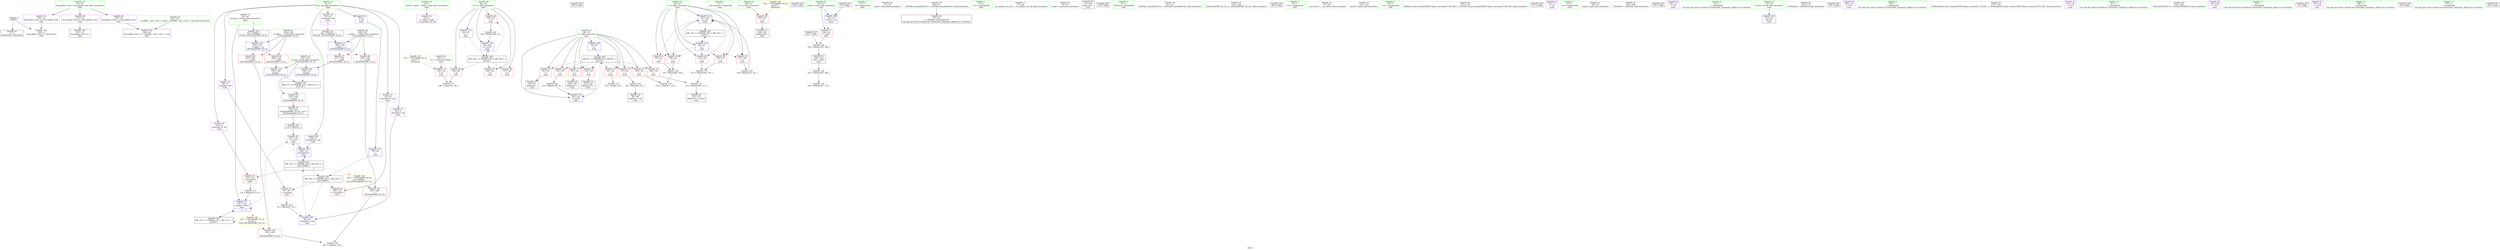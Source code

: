 digraph "SVFG" {
	label="SVFG";

	Node0x55b2a0bb1830 [shape=record,color=grey,label="{NodeID: 0\nNullPtr}"];
	Node0x55b2a0bb1830 -> Node0x55b2a0bc7b70[style=solid];
	Node0x55b2a0bb1830 -> Node0x55b2a0bc86c0[style=solid];
	Node0x55b2a0bc80b0 [shape=record,color=red,label="{NodeID: 97\n211\<--196\n\<--__a.addr\n_ZSt3minIiERKT_S2_S2_\n}"];
	Node0x55b2a0bc80b0 -> Node0x55b2a0bcdbc0[style=solid];
	Node0x55b2a0bc6080 [shape=record,color=green,label="{NodeID: 14\n4\<--6\n_ZStL8__ioinit\<--_ZStL8__ioinit_field_insensitive\nGlob }"];
	Node0x55b2a0bc6080 -> Node0x55b2a0bc94e0[style=solid];
	Node0x55b2a0bc8ca0 [shape=record,color=blue,label="{NodeID: 111\n62\<--116\nref.tmp\<--add13\nmain\n|{|<s3>5}}"];
	Node0x55b2a0bc8ca0 -> Node0x55b2a0bcb520[style=dashed];
	Node0x55b2a0bc8ca0 -> Node0x55b2a0bc8ca0[style=dashed];
	Node0x55b2a0bc8ca0 -> Node0x55b2a0bd83c0[style=dashed];
	Node0x55b2a0bc8ca0:s3 -> Node0x55b2a0bd97c0[style=dashed,color=red];
	Node0x55b2a0bc6d60 [shape=record,color=green,label="{NodeID: 28\n64\<--65\ntc\<--tc_field_insensitive\nmain\n}"];
	Node0x55b2a0bc6d60 -> Node0x55b2a0bcaf70[style=solid];
	Node0x55b2a0bc6d60 -> Node0x55b2a0bcb040[style=solid];
	Node0x55b2a0bc6d60 -> Node0x55b2a0bcb110[style=solid];
	Node0x55b2a0bc6d60 -> Node0x55b2a0bcb1e0[style=solid];
	Node0x55b2a0bc6d60 -> Node0x55b2a0bcd7b0[style=solid];
	Node0x55b2a0bc6d60 -> Node0x55b2a0bcd880[style=solid];
	Node0x55b2a0bc7a70 [shape=record,color=green,label="{NodeID: 42\n24\<--233\n_GLOBAL__sub_I_wifi_3_1.cpp\<--_GLOBAL__sub_I_wifi_3_1.cpp_field_insensitive\n}"];
	Node0x55b2a0bc7a70 -> Node0x55b2a0bc85c0[style=solid];
	Node0x55b2a0be50b0 [shape=record,color=black,label="{NodeID: 222\n150 = PHI()\n}"];
	Node0x55b2a0bc9680 [shape=record,color=purple,label="{NodeID: 56\n90\<--8\narrayidx\<--dp\nmain\n}"];
	Node0x55b2a0bc9680 -> Node0x55b2a0bcb380[style=solid];
	Node0x55b2a0bca240 [shape=record,color=purple,label="{NodeID: 70\n239\<--22\nllvm.global_ctors_2\<--llvm.global_ctors\nGlob }"];
	Node0x55b2a0bca240 -> Node0x55b2a0bc86c0[style=solid];
	Node0x55b2a0bd0600 [shape=record,color=grey,label="{NodeID: 167\n92 = Binary(91, 81, )\n}"];
	Node0x55b2a0bd0600 -> Node0x55b2a0bc8b00[style=solid];
	Node0x55b2a0bcadd0 [shape=record,color=red,label="{NodeID: 84\n110\<--60\n\<--x\nmain\n}"];
	Node0x55b2a0bcadd0 -> Node0x55b2a0bd0f00[style=solid];
	Node0x55b2a0bb1ac0 [shape=record,color=green,label="{NodeID: 1\n7\<--1\n__dso_handle\<--dummyObj\nGlob }"];
	Node0x55b2a0bd74c0 [shape=record,color=black,label="{NodeID: 181\nMR_18V_5 = PHI(MR_18V_6, MR_18V_4, )\npts\{100000 \}\n|{|<s4>5}}"];
	Node0x55b2a0bd74c0 -> Node0x55b2a0bcb450[style=dashed];
	Node0x55b2a0bd74c0 -> Node0x55b2a0bcb520[style=dashed];
	Node0x55b2a0bd74c0 -> Node0x55b2a0bc8d70[style=dashed];
	Node0x55b2a0bd74c0 -> Node0x55b2a0bd88c0[style=dashed];
	Node0x55b2a0bd74c0:s4 -> Node0x55b2a0bcb790[style=dashed,color=red];
	Node0x55b2a0bc8180 [shape=record,color=red,label="{NodeID: 98\n202\<--198\n\<--__b.addr\n_ZSt3minIiERKT_S2_S2_\n}"];
	Node0x55b2a0bc8180 -> Node0x55b2a0bc8320[style=solid];
	Node0x55b2a0bc6180 [shape=record,color=green,label="{NodeID: 15\n8\<--10\ndp\<--dp_field_insensitive\nGlob }"];
	Node0x55b2a0bc6180 -> Node0x55b2a0bc95b0[style=solid];
	Node0x55b2a0bc6180 -> Node0x55b2a0bc9680[style=solid];
	Node0x55b2a0bc6180 -> Node0x55b2a0bc9750[style=solid];
	Node0x55b2a0bc6180 -> Node0x55b2a0bc9820[style=solid];
	Node0x55b2a0bc6180 -> Node0x55b2a0bc98f0[style=solid];
	Node0x55b2a0bc6180 -> Node0x55b2a0bc99c0[style=solid];
	Node0x55b2a0bc6180 -> Node0x55b2a0bc9a90[style=solid];
	Node0x55b2a0bcba60 [shape=record,color=yellow,style=double,label="{NodeID: 195\n6V_1 = ENCHI(MR_6V_0)\npts\{57 \}\nFun[main]}"];
	Node0x55b2a0bcba60 -> Node0x55b2a0bca410[style=dashed];
	Node0x55b2a0bc8d70 [shape=record,color=blue,label="{NodeID: 112\n124\<--121\narrayidx16\<--\nmain\n}"];
	Node0x55b2a0bc8d70 -> Node0x55b2a0bd74c0[style=dashed];
	Node0x55b2a0bc6e30 [shape=record,color=green,label="{NodeID: 29\n66\<--67\nn\<--n_field_insensitive\nmain\n}"];
	Node0x55b2a0bc6e30 -> Node0x55b2a0bcb2b0[style=solid];
	Node0x55b2a0bc7b70 [shape=record,color=black,label="{NodeID: 43\n2\<--3\ndummyVal\<--dummyVal\n}"];
	Node0x55b2a0be51b0 [shape=record,color=black,label="{NodeID: 223\n154 = PHI()\n}"];
	Node0x55b2a0bc9750 [shape=record,color=purple,label="{NodeID: 57\n95\<--8\narrayidx3\<--dp\nmain\n}"];
	Node0x55b2a0bc9750 -> Node0x55b2a0bc8b00[style=solid];
	Node0x55b2a0bca340 [shape=record,color=red,label="{NodeID: 71\n164\<--54\n\<--startt\nmain\n}"];
	Node0x55b2a0bca340 -> Node0x55b2a0bd0180[style=solid];
	Node0x55b2a0bd0780 [shape=record,color=grey,label="{NodeID: 168\n101 = Binary(99, 100, )\n}"];
	Node0x55b2a0bd0780 -> Node0x55b2a0bd1380[style=solid];
	Node0x55b2a0bcaea0 [shape=record,color=red,label="{NodeID: 85\n127\<--60\n\<--x\nmain\n}"];
	Node0x55b2a0bcaea0 -> Node0x55b2a0bd0000[style=solid];
	Node0x55b2a0bc5130 [shape=record,color=green,label="{NodeID: 2\n11\<--1\n.str\<--dummyObj\nGlob }"];
	Node0x55b2a0bd79c0 [shape=record,color=black,label="{NodeID: 182\nMR_8V_3 = PHI(MR_8V_4, MR_8V_2, )\npts\{59 \}\n}"];
	Node0x55b2a0bd79c0 -> Node0x55b2a0bca4e0[style=dashed];
	Node0x55b2a0bd79c0 -> Node0x55b2a0bca5b0[style=dashed];
	Node0x55b2a0bd79c0 -> Node0x55b2a0bca680[style=dashed];
	Node0x55b2a0bd79c0 -> Node0x55b2a0bca750[style=dashed];
	Node0x55b2a0bd79c0 -> Node0x55b2a0bca820[style=dashed];
	Node0x55b2a0bd79c0 -> Node0x55b2a0bca8f0[style=dashed];
	Node0x55b2a0bd79c0 -> Node0x55b2a0bca9c0[style=dashed];
	Node0x55b2a0bd79c0 -> Node0x55b2a0bcaa90[style=dashed];
	Node0x55b2a0bd79c0 -> Node0x55b2a0bc8f10[style=dashed];
	Node0x55b2a0bc8250 [shape=record,color=red,label="{NodeID: 99\n208\<--198\n\<--__b.addr\n_ZSt3minIiERKT_S2_S2_\n}"];
	Node0x55b2a0bc8250 -> Node0x55b2a0bcdaf0[style=solid];
	Node0x55b2a0bc6280 [shape=record,color=green,label="{NodeID: 16\n22\<--26\nllvm.global_ctors\<--llvm.global_ctors_field_insensitive\nGlob }"];
	Node0x55b2a0bc6280 -> Node0x55b2a0bca040[style=solid];
	Node0x55b2a0bc6280 -> Node0x55b2a0bca140[style=solid];
	Node0x55b2a0bc6280 -> Node0x55b2a0bca240[style=solid];
	Node0x55b2a0bc8e40 [shape=record,color=blue,label="{NodeID: 113\n60\<--128\nx\<--inc\nmain\n}"];
	Node0x55b2a0bc8e40 -> Node0x55b2a0bcab60[style=dashed];
	Node0x55b2a0bc8e40 -> Node0x55b2a0bcac30[style=dashed];
	Node0x55b2a0bc8e40 -> Node0x55b2a0bcad00[style=dashed];
	Node0x55b2a0bc8e40 -> Node0x55b2a0bcadd0[style=dashed];
	Node0x55b2a0bc8e40 -> Node0x55b2a0bcaea0[style=dashed];
	Node0x55b2a0bc8e40 -> Node0x55b2a0bc8e40[style=dashed];
	Node0x55b2a0bc8e40 -> Node0x55b2a0bd7ec0[style=dashed];
	Node0x55b2a0bc6f00 [shape=record,color=green,label="{NodeID: 30\n71\<--72\nclock\<--clock_field_insensitive\n}"];
	Node0x55b2a0bc7c70 [shape=record,color=black,label="{NodeID: 44\n35\<--36\n\<--_ZNSt8ios_base4InitD1Ev\nCan only get source location for instruction, argument, global var or function.}"];
	Node0x55b2a0be5310 [shape=record,color=black,label="{NodeID: 224\n118 = PHI(191, )\n}"];
	Node0x55b2a0be5310 -> Node0x55b2a0bcb520[style=solid];
	Node0x55b2a0bc9820 [shape=record,color=purple,label="{NodeID: 58\n107\<--8\narrayidx8\<--dp\nmain\n|{<s0>5}}"];
	Node0x55b2a0bc9820:s0 -> Node0x55b2a0be59e0[style=solid,color=red];
	Node0x55b2a0bca410 [shape=record,color=red,label="{NodeID: 72\n139\<--56\n\<--tt\nmain\n}"];
	Node0x55b2a0bca410 -> Node0x55b2a0bd1200[style=solid];
	Node0x55b2a0bd0900 [shape=record,color=grey,label="{NodeID: 169\n167 = Binary(166, 168, )\n}"];
	Node0x55b2a0bd0900 -> Node0x55b2a0bd0a80[style=solid];
	Node0x55b2a0bcaf70 [shape=record,color=red,label="{NodeID: 86\n138\<--64\n\<--tc\nmain\n}"];
	Node0x55b2a0bcaf70 -> Node0x55b2a0bd1200[style=solid];
	Node0x55b2a0bc51c0 [shape=record,color=green,label="{NodeID: 3\n13\<--1\n.str.1\<--dummyObj\nGlob }"];
	Node0x55b2a0bd7ec0 [shape=record,color=black,label="{NodeID: 183\nMR_10V_2 = PHI(MR_10V_4, MR_10V_1, )\npts\{61 \}\n}"];
	Node0x55b2a0bd7ec0 -> Node0x55b2a0bc8bd0[style=dashed];
	Node0x55b2a0bc8320 [shape=record,color=red,label="{NodeID: 100\n203\<--202\n\<--\n_ZSt3minIiERKT_S2_S2_\n}"];
	Node0x55b2a0bc8320 -> Node0x55b2a0bd1680[style=solid];
	Node0x55b2a0bc6380 [shape=record,color=green,label="{NodeID: 17\n27\<--28\n__cxx_global_var_init\<--__cxx_global_var_init_field_insensitive\n}"];
	Node0x55b2a0bc8f10 [shape=record,color=blue,label="{NodeID: 114\n58\<--133\ni\<--inc18\nmain\n}"];
	Node0x55b2a0bc8f10 -> Node0x55b2a0bd79c0[style=dashed];
	Node0x55b2a0bc7000 [shape=record,color=green,label="{NodeID: 31\n76\<--77\nscanf\<--scanf_field_insensitive\n}"];
	Node0x55b2a0bc7d70 [shape=record,color=black,label="{NodeID: 45\n51\<--69\nmain_ret\<--\nmain\n}"];
	Node0x55b2a0be54a0 [shape=record,color=black,label="{NodeID: 225\n158 = PHI()\n}"];
	Node0x55b2a0bc98f0 [shape=record,color=purple,label="{NodeID: 59\n114\<--8\narrayidx12\<--dp\nmain\n}"];
	Node0x55b2a0bc98f0 -> Node0x55b2a0bcb450[style=solid];
	Node0x55b2a0bca4e0 [shape=record,color=red,label="{NodeID: 73\n83\<--58\n\<--i\nmain\n}"];
	Node0x55b2a0bca4e0 -> Node0x55b2a0bd1500[style=solid];
	Node0x55b2a0bd0a80 [shape=record,color=grey,label="{NodeID: 170\n169 = Binary(167, 170, )\n}"];
	Node0x55b2a0bcb040 [shape=record,color=red,label="{NodeID: 87\n144\<--64\n\<--tc\nmain\n}"];
	Node0x55b2a0bc5250 [shape=record,color=green,label="{NodeID: 4\n15\<--1\n_ZSt4cerr\<--dummyObj\nGlob }"];
	Node0x55b2a0bd83c0 [shape=record,color=black,label="{NodeID: 184\nMR_12V_2 = PHI(MR_12V_3, MR_12V_1, )\npts\{63 \}\n}"];
	Node0x55b2a0bd83c0 -> Node0x55b2a0bc8ca0[style=dashed];
	Node0x55b2a0bd83c0 -> Node0x55b2a0bd83c0[style=dashed];
	Node0x55b2a0bc83f0 [shape=record,color=red,label="{NodeID: 101\n205\<--204\n\<--\n_ZSt3minIiERKT_S2_S2_\n}"];
	Node0x55b2a0bc83f0 -> Node0x55b2a0bd1680[style=solid];
	Node0x55b2a0bc6480 [shape=record,color=green,label="{NodeID: 18\n31\<--32\n_ZNSt8ios_base4InitC1Ev\<--_ZNSt8ios_base4InitC1Ev_field_insensitive\n}"];
	Node0x55b2a0bcd7b0 [shape=record,color=blue,label="{NodeID: 115\n64\<--81\ntc\<--\nmain\n}"];
	Node0x55b2a0bcd7b0 -> Node0x55b2a0bd8dc0[style=dashed];
	Node0x55b2a0bc7100 [shape=record,color=green,label="{NodeID: 32\n119\<--120\n_ZSt3minIiERKT_S2_S2_\<--_ZSt3minIiERKT_S2_S2__field_insensitive\n}"];
	Node0x55b2a0bc7e40 [shape=record,color=black,label="{NodeID: 46\n89\<--88\nidxprom\<--sub\nmain\n}"];
	Node0x55b2a0be5570 [shape=record,color=black,label="{NodeID: 226\n162 = PHI()\n}"];
	Node0x55b2a0bc99c0 [shape=record,color=purple,label="{NodeID: 60\n124\<--8\narrayidx16\<--dp\nmain\n}"];
	Node0x55b2a0bc99c0 -> Node0x55b2a0bc8d70[style=solid];
	Node0x55b2a0bca5b0 [shape=record,color=red,label="{NodeID: 74\n87\<--58\n\<--i\nmain\n}"];
	Node0x55b2a0bca5b0 -> Node0x55b2a0bd0d80[style=solid];
	Node0x55b2a0bd0c00 [shape=record,color=grey,label="{NodeID: 171\n116 = Binary(115, 81, )\n}"];
	Node0x55b2a0bd0c00 -> Node0x55b2a0bc8ca0[style=solid];
	Node0x55b2a0bcb110 [shape=record,color=red,label="{NodeID: 88\n157\<--64\n\<--tc\nmain\n}"];
	Node0x55b2a0bc52e0 [shape=record,color=green,label="{NodeID: 5\n16\<--1\n.str.2\<--dummyObj\nGlob }"];
	Node0x55b2a0bd88c0 [shape=record,color=black,label="{NodeID: 185\nMR_18V_3 = PHI(MR_18V_5, MR_18V_2, )\npts\{100000 \}\n}"];
	Node0x55b2a0bd88c0 -> Node0x55b2a0bcb380[style=dashed];
	Node0x55b2a0bd88c0 -> Node0x55b2a0bcb5f0[style=dashed];
	Node0x55b2a0bd88c0 -> Node0x55b2a0bc8b00[style=dashed];
	Node0x55b2a0bc84c0 [shape=record,color=blue,label="{NodeID: 102\n237\<--23\nllvm.global_ctors_0\<--\nGlob }"];
	Node0x55b2a0bc6580 [shape=record,color=green,label="{NodeID: 19\n37\<--38\n__cxa_atexit\<--__cxa_atexit_field_insensitive\n}"];
	Node0x55b2a0bcd880 [shape=record,color=blue,label="{NodeID: 116\n64\<--183\ntc\<--inc37\nmain\n}"];
	Node0x55b2a0bcd880 -> Node0x55b2a0bd8dc0[style=dashed];
	Node0x55b2a0bc7200 [shape=record,color=green,label="{NodeID: 33\n151\<--152\nprintf\<--printf_field_insensitive\n}"];
	Node0x55b2a0bc7f10 [shape=record,color=black,label="{NodeID: 47\n94\<--93\nidxprom2\<--\nmain\n}"];
	Node0x55b2a0be5640 [shape=record,color=black,label="{NodeID: 227\n163 = PHI()\n}"];
	Node0x55b2a0be5640 -> Node0x55b2a0bd0180[style=solid];
	Node0x55b2a0bc9a90 [shape=record,color=purple,label="{NodeID: 61\n147\<--8\narrayidx25\<--dp\nmain\n}"];
	Node0x55b2a0bc9a90 -> Node0x55b2a0bcb5f0[style=solid];
	Node0x55b2a0bca680 [shape=record,color=red,label="{NodeID: 75\n93\<--58\n\<--i\nmain\n}"];
	Node0x55b2a0bca680 -> Node0x55b2a0bc7f10[style=solid];
	Node0x55b2a0bd0d80 [shape=record,color=grey,label="{NodeID: 172\n88 = Binary(87, 81, )\n}"];
	Node0x55b2a0bd0d80 -> Node0x55b2a0bc7e40[style=solid];
	Node0x55b2a0bcb1e0 [shape=record,color=red,label="{NodeID: 89\n182\<--64\n\<--tc\nmain\n}"];
	Node0x55b2a0bcb1e0 -> Node0x55b2a0bd0300[style=solid];
	Node0x55b2a0bc5b20 [shape=record,color=green,label="{NodeID: 6\n18\<--1\n.str.3\<--dummyObj\nGlob }"];
	Node0x55b2a0bd8dc0 [shape=record,color=black,label="{NodeID: 186\nMR_14V_3 = PHI(MR_14V_4, MR_14V_2, )\npts\{65 \}\n}"];
	Node0x55b2a0bd8dc0 -> Node0x55b2a0bcaf70[style=dashed];
	Node0x55b2a0bd8dc0 -> Node0x55b2a0bcb040[style=dashed];
	Node0x55b2a0bd8dc0 -> Node0x55b2a0bcb110[style=dashed];
	Node0x55b2a0bd8dc0 -> Node0x55b2a0bcb1e0[style=dashed];
	Node0x55b2a0bd8dc0 -> Node0x55b2a0bcd880[style=dashed];
	Node0x55b2a0bc85c0 [shape=record,color=blue,label="{NodeID: 103\n238\<--24\nllvm.global_ctors_1\<--_GLOBAL__sub_I_wifi_3_1.cpp\nGlob }"];
	Node0x55b2a0bc6680 [shape=record,color=green,label="{NodeID: 20\n36\<--42\n_ZNSt8ios_base4InitD1Ev\<--_ZNSt8ios_base4InitD1Ev_field_insensitive\n}"];
	Node0x55b2a0bc6680 -> Node0x55b2a0bc7c70[style=solid];
	Node0x55b2a0bcbec0 [shape=record,color=yellow,style=double,label="{NodeID: 200\n16V_1 = ENCHI(MR_16V_0)\npts\{67 \}\nFun[main]}"];
	Node0x55b2a0bcbec0 -> Node0x55b2a0bcb2b0[style=dashed];
	Node0x55b2a0bcd950 [shape=record,color=blue,label="{NodeID: 117\n196\<--192\n__a.addr\<--__a\n_ZSt3minIiERKT_S2_S2_\n}"];
	Node0x55b2a0bcd950 -> Node0x55b2a0bc7fe0[style=dashed];
	Node0x55b2a0bcd950 -> Node0x55b2a0bc80b0[style=dashed];
	Node0x55b2a0bc7300 [shape=record,color=green,label="{NodeID: 34\n155\<--156\n_ZStlsISt11char_traitsIcEERSt13basic_ostreamIcT_ES5_PKc\<--_ZStlsISt11char_traitsIcEERSt13basic_ostreamIcT_ES5_PKc_field_insensitive\n}"];
	Node0x55b2a0bc9000 [shape=record,color=black,label="{NodeID: 48\n106\<--105\nidxprom7\<--\nmain\n}"];
	Node0x55b2a0be5710 [shape=record,color=black,label="{NodeID: 228\n171 = PHI()\n}"];
	Node0x55b2a0bc9b60 [shape=record,color=purple,label="{NodeID: 62\n74\<--11\n\<--.str\nmain\n}"];
	Node0x55b2a0bca750 [shape=record,color=red,label="{NodeID: 76\n102\<--58\n\<--i\nmain\n}"];
	Node0x55b2a0bca750 -> Node0x55b2a0bd1380[style=solid];
	Node0x55b2a0bd0f00 [shape=record,color=grey,label="{NodeID: 173\n111 = Binary(109, 110, )\n}"];
	Node0x55b2a0bd0f00 -> Node0x55b2a0bd1080[style=solid];
	Node0x55b2a0bcb2b0 [shape=record,color=red,label="{NodeID: 90\n145\<--66\n\<--n\nmain\n}"];
	Node0x55b2a0bcb2b0 -> Node0x55b2a0bc9270[style=solid];
	Node0x55b2a0bc5bb0 [shape=record,color=green,label="{NodeID: 7\n20\<--1\n.str.4\<--dummyObj\nGlob }"];
	Node0x55b2a0bd92c0 [shape=record,color=black,label="{NodeID: 187\nMR_21V_3 = PHI(MR_21V_4, MR_21V_2, )\npts\{195 \}\n}"];
	Node0x55b2a0bd92c0 -> Node0x55b2a0bcb6c0[style=dashed];
	Node0x55b2a0bc86c0 [shape=record,color=blue, style = dotted,label="{NodeID: 104\n239\<--3\nllvm.global_ctors_2\<--dummyVal\nGlob }"];
	Node0x55b2a0bc6780 [shape=record,color=green,label="{NodeID: 21\n49\<--50\nmain\<--main_field_insensitive\n}"];
	Node0x55b2a0bcda20 [shape=record,color=blue,label="{NodeID: 118\n198\<--193\n__b.addr\<--__b\n_ZSt3minIiERKT_S2_S2_\n}"];
	Node0x55b2a0bcda20 -> Node0x55b2a0bc8180[style=dashed];
	Node0x55b2a0bcda20 -> Node0x55b2a0bc8250[style=dashed];
	Node0x55b2a0bc7400 [shape=record,color=green,label="{NodeID: 35\n159\<--160\n_ZNSolsEi\<--_ZNSolsEi_field_insensitive\n}"];
	Node0x55b2a0bc90d0 [shape=record,color=black,label="{NodeID: 49\n113\<--112\nidxprom11\<--sub10\nmain\n}"];
	Node0x55b2a0be5810 [shape=record,color=black,label="{NodeID: 229\n175 = PHI()\n}"];
	Node0x55b2a0bc9c30 [shape=record,color=purple,label="{NodeID: 63\n142\<--11\n\<--.str\nmain\n}"];
	Node0x55b2a0bca820 [shape=record,color=red,label="{NodeID: 77\n105\<--58\n\<--i\nmain\n}"];
	Node0x55b2a0bca820 -> Node0x55b2a0bc9000[style=solid];
	Node0x55b2a0bd1080 [shape=record,color=grey,label="{NodeID: 174\n112 = Binary(108, 111, )\n}"];
	Node0x55b2a0bd1080 -> Node0x55b2a0bc90d0[style=solid];
	Node0x55b2a0bcb380 [shape=record,color=red,label="{NodeID: 91\n91\<--90\n\<--arrayidx\nmain\n}"];
	Node0x55b2a0bcb380 -> Node0x55b2a0bd0600[style=solid];
	Node0x55b2a0bc5c40 [shape=record,color=green,label="{NodeID: 8\n23\<--1\n\<--dummyObj\nCan only get source location for instruction, argument, global var or function.}"];
	Node0x55b2a0bd97c0 [shape=record,color=yellow,style=double,label="{NodeID: 188\n12V_1 = ENCHI(MR_12V_0)\npts\{63 \}\nFun[_ZSt3minIiERKT_S2_S2_]}"];
	Node0x55b2a0bd97c0 -> Node0x55b2a0bc8320[style=dashed];
	Node0x55b2a0bc87c0 [shape=record,color=blue,label="{NodeID: 105\n52\<--69\nretval\<--\nmain\n}"];
	Node0x55b2a0bc6880 [shape=record,color=green,label="{NodeID: 22\n52\<--53\nretval\<--retval_field_insensitive\nmain\n}"];
	Node0x55b2a0bc6880 -> Node0x55b2a0bc87c0[style=solid];
	Node0x55b2a0bcdaf0 [shape=record,color=blue,label="{NodeID: 119\n194\<--208\nretval\<--\n_ZSt3minIiERKT_S2_S2_\n}"];
	Node0x55b2a0bcdaf0 -> Node0x55b2a0bd92c0[style=dashed];
	Node0x55b2a0bc7500 [shape=record,color=green,label="{NodeID: 36\n172\<--173\n_ZNSolsEd\<--_ZNSolsEd_field_insensitive\n}"];
	Node0x55b2a0bc91a0 [shape=record,color=black,label="{NodeID: 50\n123\<--122\nidxprom15\<--\nmain\n}"];
	Node0x55b2a0be5910 [shape=record,color=black,label="{NodeID: 230\n176 = PHI()\n}"];
	Node0x55b2a0bc9d00 [shape=record,color=purple,label="{NodeID: 64\n149\<--13\n\<--.str.1\nmain\n}"];
	Node0x55b2a0bca8f0 [shape=record,color=red,label="{NodeID: 78\n108\<--58\n\<--i\nmain\n}"];
	Node0x55b2a0bca8f0 -> Node0x55b2a0bd1080[style=solid];
	Node0x55b2a0bd1200 [shape=record,color=grey,label="{NodeID: 175\n140 = cmp(138, 139, )\n}"];
	Node0x55b2a0bcb450 [shape=record,color=red,label="{NodeID: 92\n115\<--114\n\<--arrayidx12\nmain\n}"];
	Node0x55b2a0bcb450 -> Node0x55b2a0bd0c00[style=solid];
	Node0x55b2a0bc5cd0 [shape=record,color=green,label="{NodeID: 9\n69\<--1\n\<--dummyObj\nCan only get source location for instruction, argument, global var or function.}"];
	Node0x55b2a0bc8890 [shape=record,color=blue,label="{NodeID: 106\n54\<--70\nstartt\<--call\nmain\n}"];
	Node0x55b2a0bc8890 -> Node0x55b2a0bca340[style=dashed];
	Node0x55b2a0bc6950 [shape=record,color=green,label="{NodeID: 23\n54\<--55\nstartt\<--startt_field_insensitive\nmain\n}"];
	Node0x55b2a0bc6950 -> Node0x55b2a0bca340[style=solid];
	Node0x55b2a0bc6950 -> Node0x55b2a0bc8890[style=solid];
	Node0x55b2a0bcdbc0 [shape=record,color=blue,label="{NodeID: 120\n194\<--211\nretval\<--\n_ZSt3minIiERKT_S2_S2_\n}"];
	Node0x55b2a0bcdbc0 -> Node0x55b2a0bd92c0[style=dashed];
	Node0x55b2a0bc7600 [shape=record,color=green,label="{NodeID: 37\n177\<--178\n_ZSt4endlIcSt11char_traitsIcEERSt13basic_ostreamIT_T0_ES6_\<--_ZSt4endlIcSt11char_traitsIcEERSt13basic_ostreamIT_T0_ES6__field_insensitive\n}"];
	Node0x55b2a0bc9270 [shape=record,color=black,label="{NodeID: 51\n146\<--145\nidxprom24\<--\nmain\n}"];
	Node0x55b2a0be59e0 [shape=record,color=black,label="{NodeID: 231\n192 = PHI(107, )\n0th arg _ZSt3minIiERKT_S2_S2_ }"];
	Node0x55b2a0be59e0 -> Node0x55b2a0bcd950[style=solid];
	Node0x55b2a0bc9dd0 [shape=record,color=purple,label="{NodeID: 65\n153\<--16\n\<--.str.2\nmain\n}"];
	Node0x55b2a0bca9c0 [shape=record,color=red,label="{NodeID: 79\n122\<--58\n\<--i\nmain\n}"];
	Node0x55b2a0bca9c0 -> Node0x55b2a0bc91a0[style=solid];
	Node0x55b2a0bd1380 [shape=record,color=grey,label="{NodeID: 176\n103 = cmp(101, 102, )\n}"];
	Node0x55b2a0bcb520 [shape=record,color=red,label="{NodeID: 93\n121\<--118\n\<--call14\nmain\n}"];
	Node0x55b2a0bcb520 -> Node0x55b2a0bc8d70[style=solid];
	Node0x55b2a0bc5d60 [shape=record,color=green,label="{NodeID: 10\n81\<--1\n\<--dummyObj\nCan only get source location for instruction, argument, global var or function.}"];
	Node0x55b2a0bc8960 [shape=record,color=blue,label="{NodeID: 107\n78\<--69\n\<--\nmain\n}"];
	Node0x55b2a0bc8960 -> Node0x55b2a0bd88c0[style=dashed];
	Node0x55b2a0bc6a20 [shape=record,color=green,label="{NodeID: 24\n56\<--57\ntt\<--tt_field_insensitive\nmain\n}"];
	Node0x55b2a0bc6a20 -> Node0x55b2a0bca410[style=solid];
	Node0x55b2a0bc7700 [shape=record,color=green,label="{NodeID: 38\n179\<--180\n_ZNSolsEPFRSoS_E\<--_ZNSolsEPFRSoS_E_field_insensitive\n}"];
	Node0x55b2a099d020 [shape=record,color=black,label="{NodeID: 218\n70 = PHI()\n}"];
	Node0x55b2a099d020 -> Node0x55b2a0bc8890[style=solid];
	Node0x55b2a0bc9340 [shape=record,color=black,label="{NodeID: 52\n166\<--165\nconv\<--sub31\nmain\n}"];
	Node0x55b2a0bc9340 -> Node0x55b2a0bd0900[style=solid];
	Node0x55b2a0be5ba0 [shape=record,color=black,label="{NodeID: 232\n193 = PHI(62, )\n1st arg _ZSt3minIiERKT_S2_S2_ }"];
	Node0x55b2a0be5ba0 -> Node0x55b2a0bcda20[style=solid];
	Node0x55b2a0bc9ea0 [shape=record,color=purple,label="{NodeID: 66\n161\<--18\n\<--.str.3\nmain\n}"];
	Node0x55b2a0bd0000 [shape=record,color=grey,label="{NodeID: 163\n128 = Binary(127, 81, )\n}"];
	Node0x55b2a0bd0000 -> Node0x55b2a0bc8e40[style=solid];
	Node0x55b2a0bcaa90 [shape=record,color=red,label="{NodeID: 80\n132\<--58\n\<--i\nmain\n}"];
	Node0x55b2a0bcaa90 -> Node0x55b2a0bd0480[style=solid];
	Node0x55b2a0bd1500 [shape=record,color=grey,label="{NodeID: 177\n84 = cmp(83, 85, )\n}"];
	Node0x55b2a0bcb5f0 [shape=record,color=red,label="{NodeID: 94\n148\<--147\n\<--arrayidx25\nmain\n}"];
	Node0x55b2a0bc5df0 [shape=record,color=green,label="{NodeID: 11\n85\<--1\n\<--dummyObj\nCan only get source location for instruction, argument, global var or function.}"];
	Node0x55b2a0bc8a30 [shape=record,color=blue,label="{NodeID: 108\n58\<--81\ni\<--\nmain\n}"];
	Node0x55b2a0bc8a30 -> Node0x55b2a0bd79c0[style=dashed];
	Node0x55b2a0bc6af0 [shape=record,color=green,label="{NodeID: 25\n58\<--59\ni\<--i_field_insensitive\nmain\n}"];
	Node0x55b2a0bc6af0 -> Node0x55b2a0bca4e0[style=solid];
	Node0x55b2a0bc6af0 -> Node0x55b2a0bca5b0[style=solid];
	Node0x55b2a0bc6af0 -> Node0x55b2a0bca680[style=solid];
	Node0x55b2a0bc6af0 -> Node0x55b2a0bca750[style=solid];
	Node0x55b2a0bc6af0 -> Node0x55b2a0bca820[style=solid];
	Node0x55b2a0bc6af0 -> Node0x55b2a0bca8f0[style=solid];
	Node0x55b2a0bc6af0 -> Node0x55b2a0bca9c0[style=solid];
	Node0x55b2a0bc6af0 -> Node0x55b2a0bcaa90[style=solid];
	Node0x55b2a0bc6af0 -> Node0x55b2a0bc8a30[style=solid];
	Node0x55b2a0bc6af0 -> Node0x55b2a0bc8f10[style=solid];
	Node0x55b2a0bc7800 [shape=record,color=green,label="{NodeID: 39\n194\<--195\nretval\<--retval_field_insensitive\n_ZSt3minIiERKT_S2_S2_\n}"];
	Node0x55b2a0bc7800 -> Node0x55b2a0bcb6c0[style=solid];
	Node0x55b2a0bc7800 -> Node0x55b2a0bcdaf0[style=solid];
	Node0x55b2a0bc7800 -> Node0x55b2a0bcdbc0[style=solid];
	Node0x55b2a0be4e10 [shape=record,color=black,label="{NodeID: 219\n75 = PHI()\n}"];
	Node0x55b2a0bc9410 [shape=record,color=black,label="{NodeID: 53\n191\<--214\n_ZSt3minIiERKT_S2_S2__ret\<--\n_ZSt3minIiERKT_S2_S2_\n|{<s0>5}}"];
	Node0x55b2a0bc9410:s0 -> Node0x55b2a0be5310[style=solid,color=blue];
	Node0x55b2a0bc9f70 [shape=record,color=purple,label="{NodeID: 67\n174\<--20\n\<--.str.4\nmain\n}"];
	Node0x55b2a0bd0180 [shape=record,color=grey,label="{NodeID: 164\n165 = Binary(163, 164, )\n}"];
	Node0x55b2a0bd0180 -> Node0x55b2a0bc9340[style=solid];
	Node0x55b2a0bcab60 [shape=record,color=red,label="{NodeID: 81\n99\<--60\n\<--x\nmain\n}"];
	Node0x55b2a0bcab60 -> Node0x55b2a0bd0780[style=solid];
	Node0x55b2a0bd1680 [shape=record,color=grey,label="{NodeID: 178\n206 = cmp(203, 205, )\n}"];
	Node0x55b2a0bcb6c0 [shape=record,color=red,label="{NodeID: 95\n214\<--194\n\<--retval\n_ZSt3minIiERKT_S2_S2_\n}"];
	Node0x55b2a0bcb6c0 -> Node0x55b2a0bc9410[style=solid];
	Node0x55b2a0bc5e80 [shape=record,color=green,label="{NodeID: 12\n168\<--1\n\<--dummyObj\nCan only get source location for instruction, argument, global var or function.}"];
	Node0x55b2a0bcb790 [shape=record,color=yellow,style=double,label="{NodeID: 192\n18V_1 = ENCHI(MR_18V_0)\npts\{100000 \}\nFun[_ZSt3minIiERKT_S2_S2_]}"];
	Node0x55b2a0bcb790 -> Node0x55b2a0bc83f0[style=dashed];
	Node0x55b2a0bc8b00 [shape=record,color=blue,label="{NodeID: 109\n95\<--92\narrayidx3\<--add\nmain\n}"];
	Node0x55b2a0bc8b00 -> Node0x55b2a0bd74c0[style=dashed];
	Node0x55b2a0bc6bc0 [shape=record,color=green,label="{NodeID: 26\n60\<--61\nx\<--x_field_insensitive\nmain\n}"];
	Node0x55b2a0bc6bc0 -> Node0x55b2a0bcab60[style=solid];
	Node0x55b2a0bc6bc0 -> Node0x55b2a0bcac30[style=solid];
	Node0x55b2a0bc6bc0 -> Node0x55b2a0bcad00[style=solid];
	Node0x55b2a0bc6bc0 -> Node0x55b2a0bcadd0[style=solid];
	Node0x55b2a0bc6bc0 -> Node0x55b2a0bcaea0[style=solid];
	Node0x55b2a0bc6bc0 -> Node0x55b2a0bc8bd0[style=solid];
	Node0x55b2a0bc6bc0 -> Node0x55b2a0bc8e40[style=solid];
	Node0x55b2a0bc78d0 [shape=record,color=green,label="{NodeID: 40\n196\<--197\n__a.addr\<--__a.addr_field_insensitive\n_ZSt3minIiERKT_S2_S2_\n}"];
	Node0x55b2a0bc78d0 -> Node0x55b2a0bc7fe0[style=solid];
	Node0x55b2a0bc78d0 -> Node0x55b2a0bc80b0[style=solid];
	Node0x55b2a0bc78d0 -> Node0x55b2a0bcd950[style=solid];
	Node0x55b2a0be4ee0 [shape=record,color=black,label="{NodeID: 220\n34 = PHI()\n}"];
	Node0x55b2a0bc94e0 [shape=record,color=purple,label="{NodeID: 54\n33\<--4\n\<--_ZStL8__ioinit\n__cxx_global_var_init\n}"];
	Node0x55b2a0bca040 [shape=record,color=purple,label="{NodeID: 68\n237\<--22\nllvm.global_ctors_0\<--llvm.global_ctors\nGlob }"];
	Node0x55b2a0bca040 -> Node0x55b2a0bc84c0[style=solid];
	Node0x55b2a0bd0300 [shape=record,color=grey,label="{NodeID: 165\n183 = Binary(182, 81, )\n}"];
	Node0x55b2a0bd0300 -> Node0x55b2a0bcd880[style=solid];
	Node0x55b2a0bcac30 [shape=record,color=red,label="{NodeID: 82\n100\<--60\n\<--x\nmain\n}"];
	Node0x55b2a0bcac30 -> Node0x55b2a0bd0780[style=solid];
	Node0x55b2a0bc7fe0 [shape=record,color=red,label="{NodeID: 96\n204\<--196\n\<--__a.addr\n_ZSt3minIiERKT_S2_S2_\n}"];
	Node0x55b2a0bc7fe0 -> Node0x55b2a0bc83f0[style=solid];
	Node0x55b2a0bc5f80 [shape=record,color=green,label="{NodeID: 13\n170\<--1\n\<--dummyObj\nCan only get source location for instruction, argument, global var or function.}"];
	Node0x55b2a0bc8bd0 [shape=record,color=blue,label="{NodeID: 110\n60\<--81\nx\<--\nmain\n}"];
	Node0x55b2a0bc8bd0 -> Node0x55b2a0bcab60[style=dashed];
	Node0x55b2a0bc8bd0 -> Node0x55b2a0bcac30[style=dashed];
	Node0x55b2a0bc8bd0 -> Node0x55b2a0bcad00[style=dashed];
	Node0x55b2a0bc8bd0 -> Node0x55b2a0bcadd0[style=dashed];
	Node0x55b2a0bc8bd0 -> Node0x55b2a0bcaea0[style=dashed];
	Node0x55b2a0bc8bd0 -> Node0x55b2a0bc8e40[style=dashed];
	Node0x55b2a0bc8bd0 -> Node0x55b2a0bd7ec0[style=dashed];
	Node0x55b2a0bc6c90 [shape=record,color=green,label="{NodeID: 27\n62\<--63\nref.tmp\<--ref.tmp_field_insensitive\nmain\n|{|<s1>5}}"];
	Node0x55b2a0bc6c90 -> Node0x55b2a0bc8ca0[style=solid];
	Node0x55b2a0bc6c90:s1 -> Node0x55b2a0be5ba0[style=solid,color=red];
	Node0x55b2a0bc79a0 [shape=record,color=green,label="{NodeID: 41\n198\<--199\n__b.addr\<--__b.addr_field_insensitive\n_ZSt3minIiERKT_S2_S2_\n}"];
	Node0x55b2a0bc79a0 -> Node0x55b2a0bc8180[style=solid];
	Node0x55b2a0bc79a0 -> Node0x55b2a0bc8250[style=solid];
	Node0x55b2a0bc79a0 -> Node0x55b2a0bcda20[style=solid];
	Node0x55b2a0be4fb0 [shape=record,color=black,label="{NodeID: 221\n143 = PHI()\n}"];
	Node0x55b2a0bc95b0 [shape=record,color=purple,label="{NodeID: 55\n78\<--8\n\<--dp\nmain\n}"];
	Node0x55b2a0bc95b0 -> Node0x55b2a0bc8960[style=solid];
	Node0x55b2a0bca140 [shape=record,color=purple,label="{NodeID: 69\n238\<--22\nllvm.global_ctors_1\<--llvm.global_ctors\nGlob }"];
	Node0x55b2a0bca140 -> Node0x55b2a0bc85c0[style=solid];
	Node0x55b2a0bd0480 [shape=record,color=grey,label="{NodeID: 166\n133 = Binary(132, 81, )\n}"];
	Node0x55b2a0bd0480 -> Node0x55b2a0bc8f10[style=solid];
	Node0x55b2a0bcad00 [shape=record,color=red,label="{NodeID: 83\n109\<--60\n\<--x\nmain\n}"];
	Node0x55b2a0bcad00 -> Node0x55b2a0bd0f00[style=solid];
}
